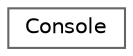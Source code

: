 digraph "Graphical Class Hierarchy"
{
 // LATEX_PDF_SIZE
  bgcolor="transparent";
  edge [fontname=Helvetica,fontsize=10,labelfontname=Helvetica,labelfontsize=10];
  node [fontname=Helvetica,fontsize=10,shape=box,height=0.2,width=0.4];
  rankdir="LR";
  Node0 [id="Node000000",label="Console",height=0.2,width=0.4,color="grey40", fillcolor="white", style="filled",URL="$classConsole.html",tooltip="A simple logging class that provides static methods to print messages to the console."];
}
